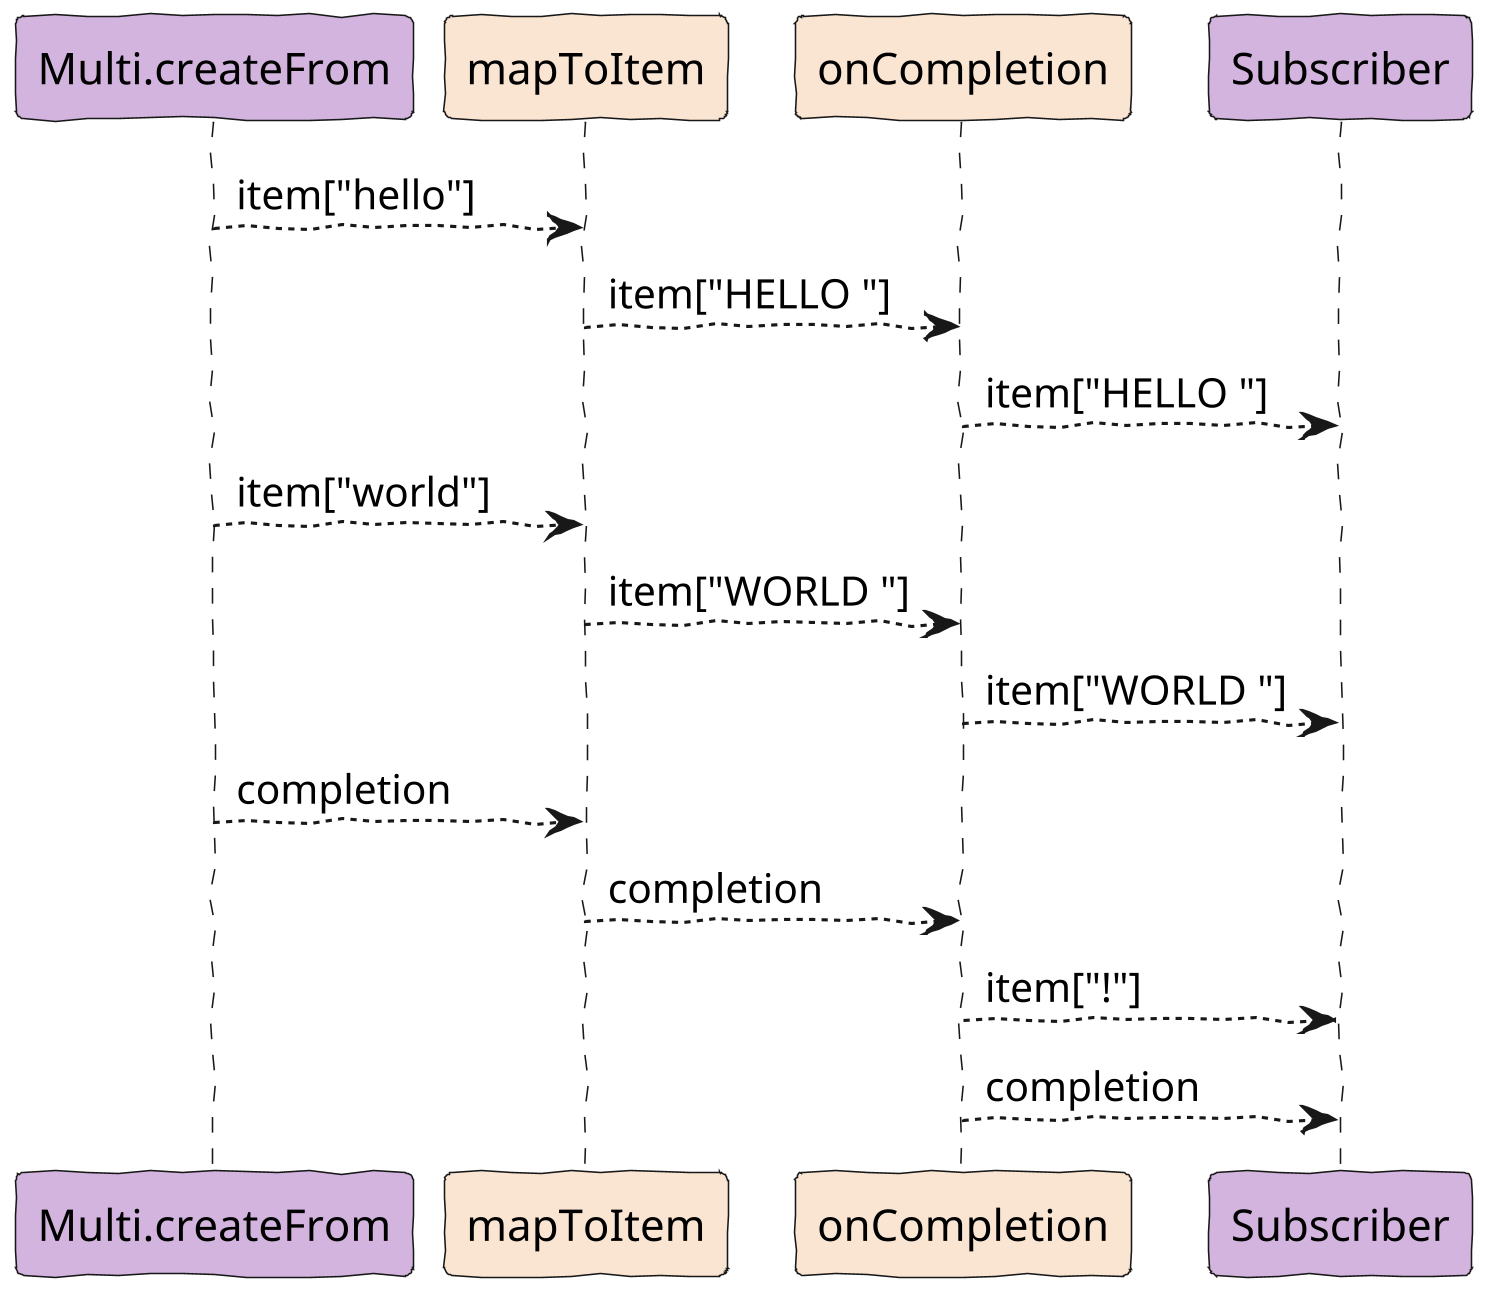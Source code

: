 @startuml

skinparam dpi 300
skinparam useBetaStyle true
skinparam handwritten true
skinparam StereotypeFontSize 0

participant Multi.createFrom as m1 #D2B4DE
participant mapToItem as m2 #FAE5D3
participant onCompletion as m3 #FAE5D3
participant "Subscriber" as subscriber #D2B4DE

m1 --> m2 : item["hello"]
m2 --> m3 : item["HELLO "]
m3 --> subscriber: item["HELLO "]
m1 --> m2 : item["world"]
m2 --> m3 : item["WORLD "]
m3 --> subscriber: item["WORLD "]
m1 --> m2 : completion
m2 --> m3 : completion
m3 --> subscriber : item["!"]
m3 --> subscriber : completion

@enduml